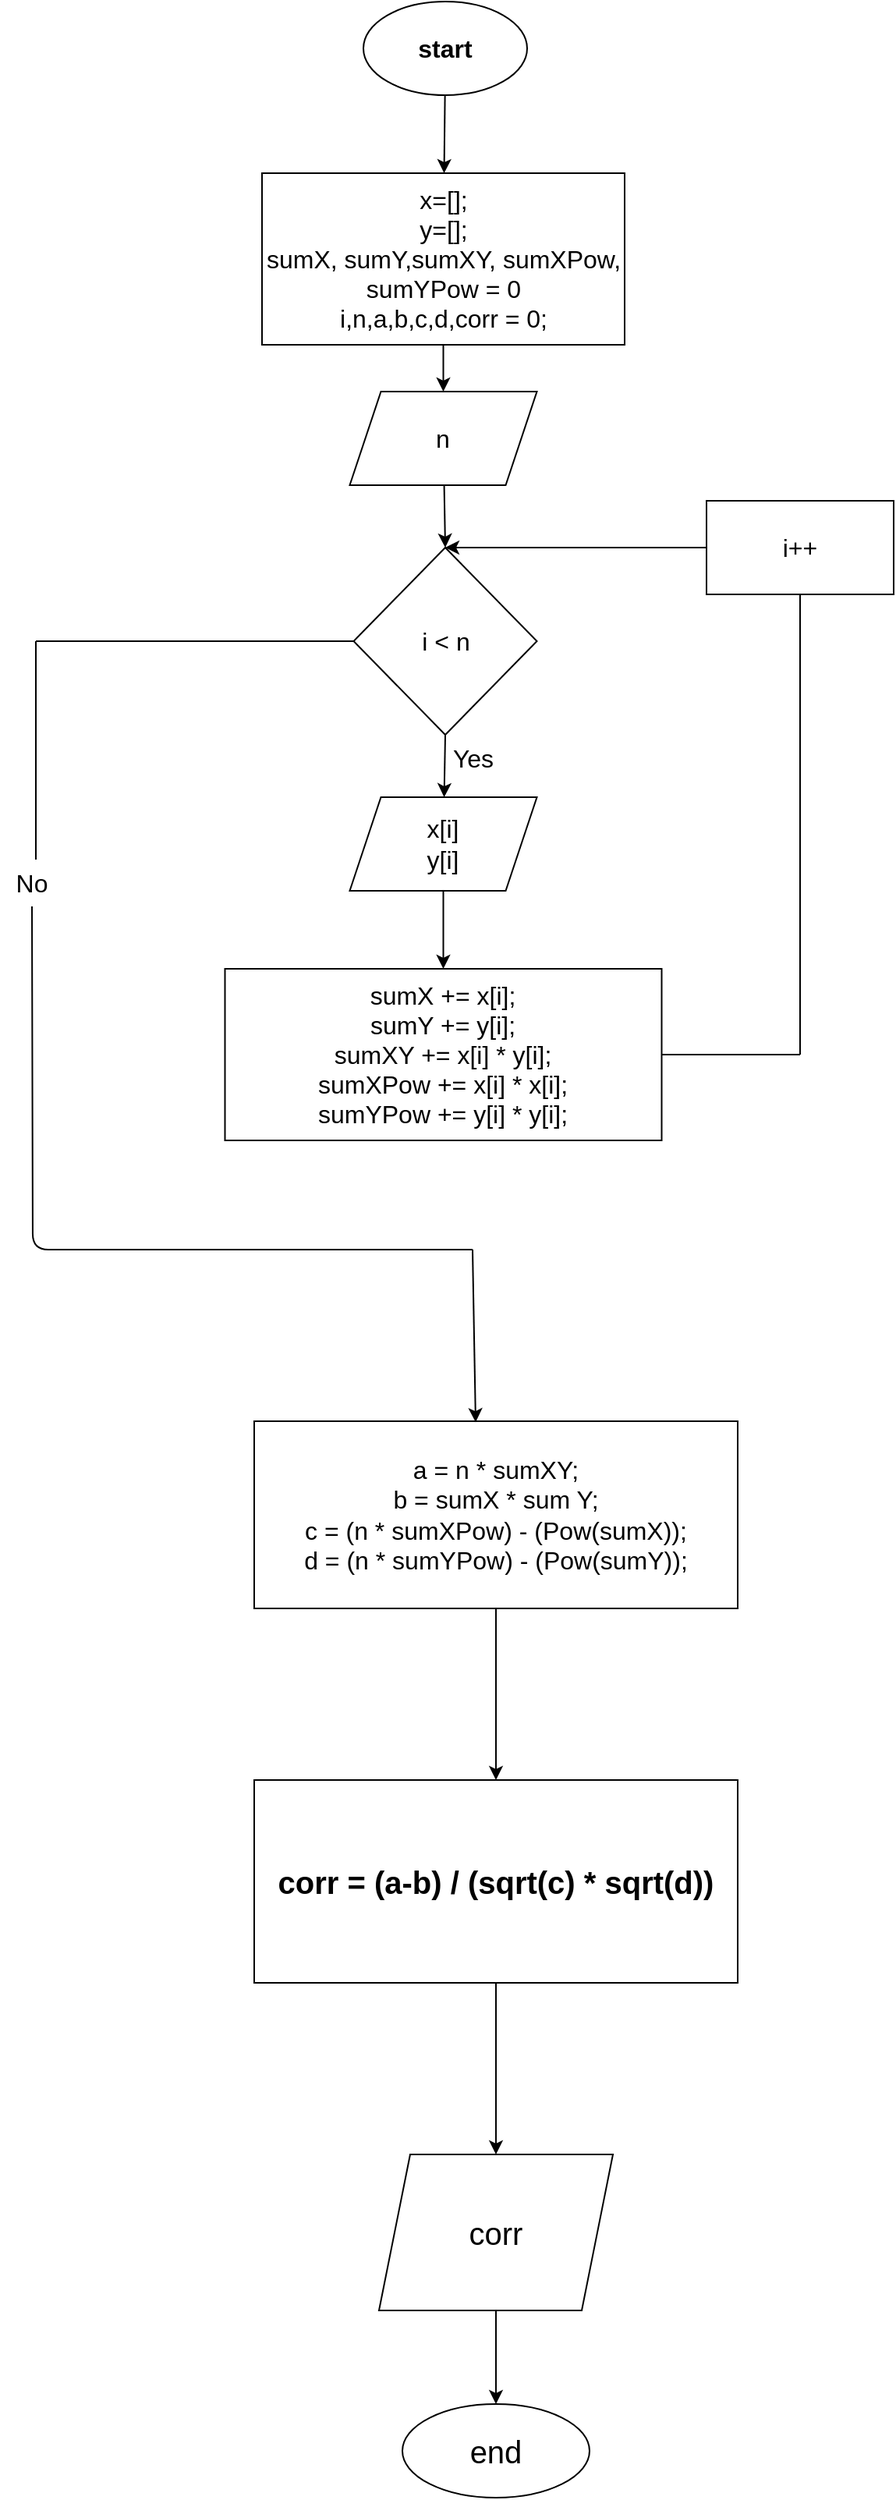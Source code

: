 <mxfile>
    <diagram id="XW6KR5tHnF8a7h8eie5y" name="Page-1">
        <mxGraphModel dx="893" dy="626" grid="1" gridSize="10" guides="1" tooltips="1" connect="1" arrows="1" fold="1" page="1" pageScale="1" pageWidth="850" pageHeight="1100" math="0" shadow="0">
            <root>
                <mxCell id="0"/>
                <mxCell id="1" parent="0"/>
                <mxCell id="9" style="edgeStyle=none;html=1;fontSize=16;" edge="1" parent="1" source="2" target="6">
                    <mxGeometry relative="1" as="geometry"/>
                </mxCell>
                <mxCell id="2" value="&lt;font size=&quot;1&quot; style=&quot;&quot;&gt;&lt;b style=&quot;font-size: 16px;&quot;&gt;start&lt;/b&gt;&lt;/font&gt;" style="ellipse;whiteSpace=wrap;html=1;" vertex="1" parent="1">
                    <mxGeometry x="360" y="10" width="105" height="60" as="geometry"/>
                </mxCell>
                <mxCell id="10" style="edgeStyle=none;html=1;fontSize=16;" edge="1" parent="1" source="6" target="11">
                    <mxGeometry relative="1" as="geometry">
                        <mxPoint x="412.5" y="210" as="targetPoint"/>
                    </mxGeometry>
                </mxCell>
                <mxCell id="6" value="x=[];&lt;br&gt;y=[];&lt;br&gt;sumX, sumY,sumXY, sumXPow, sumYPow = 0&lt;br&gt;i,n,a,b,c,d,corr = 0;" style="rounded=0;whiteSpace=wrap;html=1;fontSize=16;" vertex="1" parent="1">
                    <mxGeometry x="295" y="120" width="232.5" height="110" as="geometry"/>
                </mxCell>
                <mxCell id="13" style="edgeStyle=none;html=1;entryX=0.5;entryY=0;entryDx=0;entryDy=0;fontSize=16;" edge="1" parent="1" source="11" target="12">
                    <mxGeometry relative="1" as="geometry"/>
                </mxCell>
                <mxCell id="11" value="n" style="shape=parallelogram;perimeter=parallelogramPerimeter;whiteSpace=wrap;html=1;fixedSize=1;fontSize=16;" vertex="1" parent="1">
                    <mxGeometry x="351.25" y="260" width="120" height="60" as="geometry"/>
                </mxCell>
                <mxCell id="17" style="edgeStyle=none;html=1;exitX=0.5;exitY=1;exitDx=0;exitDy=0;fontSize=16;" edge="1" parent="1" source="12" target="16">
                    <mxGeometry relative="1" as="geometry"/>
                </mxCell>
                <mxCell id="12" value="i &amp;lt; n" style="rhombus;whiteSpace=wrap;html=1;fontSize=16;" vertex="1" parent="1">
                    <mxGeometry x="353.75" y="360" width="117.5" height="120" as="geometry"/>
                </mxCell>
                <mxCell id="18" style="edgeStyle=none;html=1;exitX=0.5;exitY=1;exitDx=0;exitDy=0;fontSize=16;entryX=0.5;entryY=0;entryDx=0;entryDy=0;" edge="1" parent="1" source="16" target="20">
                    <mxGeometry relative="1" as="geometry">
                        <mxPoint x="411.667" y="610" as="targetPoint"/>
                    </mxGeometry>
                </mxCell>
                <mxCell id="16" value="x[i]&lt;br&gt;y[i]" style="shape=parallelogram;perimeter=parallelogramPerimeter;whiteSpace=wrap;html=1;fixedSize=1;fontSize=16;" vertex="1" parent="1">
                    <mxGeometry x="351.25" y="520" width="120" height="60" as="geometry"/>
                </mxCell>
                <mxCell id="20" value="sumX += x[i];&lt;br&gt;sumY += y[i];&lt;br&gt;sumXY += x[i] * y[i];&lt;br&gt;sumXPow += x[i] * x[i];&lt;br&gt;sumYPow += y[i] * y[i];" style="rounded=0;whiteSpace=wrap;html=1;fontSize=16;" vertex="1" parent="1">
                    <mxGeometry x="271.25" y="630" width="280" height="110" as="geometry"/>
                </mxCell>
                <mxCell id="24" value="" style="endArrow=none;html=1;fontSize=16;entryX=0;entryY=0.5;entryDx=0;entryDy=0;" edge="1" parent="1" target="12">
                    <mxGeometry width="50" height="50" relative="1" as="geometry">
                        <mxPoint x="150" y="420" as="sourcePoint"/>
                        <mxPoint x="330" y="420" as="targetPoint"/>
                    </mxGeometry>
                </mxCell>
                <mxCell id="25" value="" style="endArrow=none;html=1;fontSize=16;exitX=1;exitY=0.5;exitDx=0;exitDy=0;" edge="1" parent="1" source="20">
                    <mxGeometry width="50" height="50" relative="1" as="geometry">
                        <mxPoint x="570" y="684.58" as="sourcePoint"/>
                        <mxPoint x="640" y="685" as="targetPoint"/>
                    </mxGeometry>
                </mxCell>
                <mxCell id="27" value="" style="endArrow=none;html=1;fontSize=16;exitX=0.5;exitY=1;exitDx=0;exitDy=0;" edge="1" parent="1" source="29">
                    <mxGeometry width="50" height="50" relative="1" as="geometry">
                        <mxPoint x="640" y="495" as="sourcePoint"/>
                        <mxPoint x="640" y="685" as="targetPoint"/>
                    </mxGeometry>
                </mxCell>
                <mxCell id="32" style="edgeStyle=none;html=1;entryX=0.5;entryY=0;entryDx=0;entryDy=0;fontSize=16;" edge="1" parent="1" source="29" target="12">
                    <mxGeometry relative="1" as="geometry"/>
                </mxCell>
                <mxCell id="29" value="i++" style="rounded=0;whiteSpace=wrap;html=1;fontSize=16;" vertex="1" parent="1">
                    <mxGeometry x="580" y="330" width="120" height="60" as="geometry"/>
                </mxCell>
                <mxCell id="33" value="" style="endArrow=none;html=1;fontSize=16;exitX=0.5;exitY=1;exitDx=0;exitDy=0;" edge="1" parent="1">
                    <mxGeometry width="50" height="50" relative="1" as="geometry">
                        <mxPoint x="150" y="420" as="sourcePoint"/>
                        <mxPoint x="150" y="560" as="targetPoint"/>
                    </mxGeometry>
                </mxCell>
                <mxCell id="34" value="No" style="text;html=1;align=center;verticalAlign=middle;resizable=0;points=[];autosize=1;strokeColor=none;fillColor=none;fontSize=16;" vertex="1" parent="1">
                    <mxGeometry x="127" y="560" width="40" height="30" as="geometry"/>
                </mxCell>
                <mxCell id="35" value="" style="endArrow=none;html=1;fontSize=16;exitX=0.5;exitY=1;exitDx=0;exitDy=0;" edge="1" parent="1">
                    <mxGeometry width="50" height="50" relative="1" as="geometry">
                        <mxPoint x="147.5" y="590" as="sourcePoint"/>
                        <mxPoint x="430" y="810" as="targetPoint"/>
                        <Array as="points">
                            <mxPoint x="148" y="810"/>
                        </Array>
                    </mxGeometry>
                </mxCell>
                <mxCell id="36" value="Yes" style="text;html=1;align=center;verticalAlign=middle;resizable=0;points=[];autosize=1;strokeColor=none;fillColor=none;fontSize=16;" vertex="1" parent="1">
                    <mxGeometry x="405" y="480" width="50" height="30" as="geometry"/>
                </mxCell>
                <mxCell id="43" style="edgeStyle=none;html=1;exitX=0.5;exitY=1;exitDx=0;exitDy=0;entryX=0.5;entryY=0;entryDx=0;entryDy=0;fontSize=20;" edge="1" parent="1" source="40" target="42">
                    <mxGeometry relative="1" as="geometry"/>
                </mxCell>
                <mxCell id="40" value="a = n * sumXY;&lt;br&gt;b = sumX * sum Y;&lt;br&gt;c = (n * sumXPow) - (Pow(sumX));&lt;br&gt;d = (n * sumYPow) - (Pow(sumY));" style="rounded=0;whiteSpace=wrap;html=1;fontSize=16;" vertex="1" parent="1">
                    <mxGeometry x="290" y="920" width="310" height="120" as="geometry"/>
                </mxCell>
                <mxCell id="41" value="" style="endArrow=classic;html=1;fontSize=16;entryX=0.458;entryY=0.005;entryDx=0;entryDy=0;entryPerimeter=0;" edge="1" parent="1" target="40">
                    <mxGeometry width="50" height="50" relative="1" as="geometry">
                        <mxPoint x="430" y="810" as="sourcePoint"/>
                        <mxPoint x="440" y="870" as="targetPoint"/>
                    </mxGeometry>
                </mxCell>
                <mxCell id="44" style="edgeStyle=none;html=1;fontSize=20;entryX=0.5;entryY=0;entryDx=0;entryDy=0;" edge="1" parent="1" source="42" target="45">
                    <mxGeometry relative="1" as="geometry">
                        <mxPoint x="440" y="1350" as="targetPoint"/>
                    </mxGeometry>
                </mxCell>
                <mxCell id="42" value="&lt;b&gt;&lt;font style=&quot;font-size: 20px;&quot;&gt;corr = (a-b) / (sqrt(c) * sqrt(d))&lt;/font&gt;&lt;/b&gt;" style="rounded=0;whiteSpace=wrap;html=1;fontSize=16;" vertex="1" parent="1">
                    <mxGeometry x="290" y="1150" width="310" height="130" as="geometry"/>
                </mxCell>
                <mxCell id="47" style="edgeStyle=none;html=1;exitX=0.5;exitY=1;exitDx=0;exitDy=0;entryX=0.5;entryY=0;entryDx=0;entryDy=0;fontSize=20;" edge="1" parent="1" source="45" target="46">
                    <mxGeometry relative="1" as="geometry"/>
                </mxCell>
                <mxCell id="45" value="corr" style="shape=parallelogram;perimeter=parallelogramPerimeter;whiteSpace=wrap;html=1;fixedSize=1;fontSize=20;" vertex="1" parent="1">
                    <mxGeometry x="370" y="1390" width="150" height="100" as="geometry"/>
                </mxCell>
                <mxCell id="46" value="end" style="ellipse;whiteSpace=wrap;html=1;fontSize=20;" vertex="1" parent="1">
                    <mxGeometry x="385" y="1550" width="120" height="60" as="geometry"/>
                </mxCell>
            </root>
        </mxGraphModel>
    </diagram>
</mxfile>
